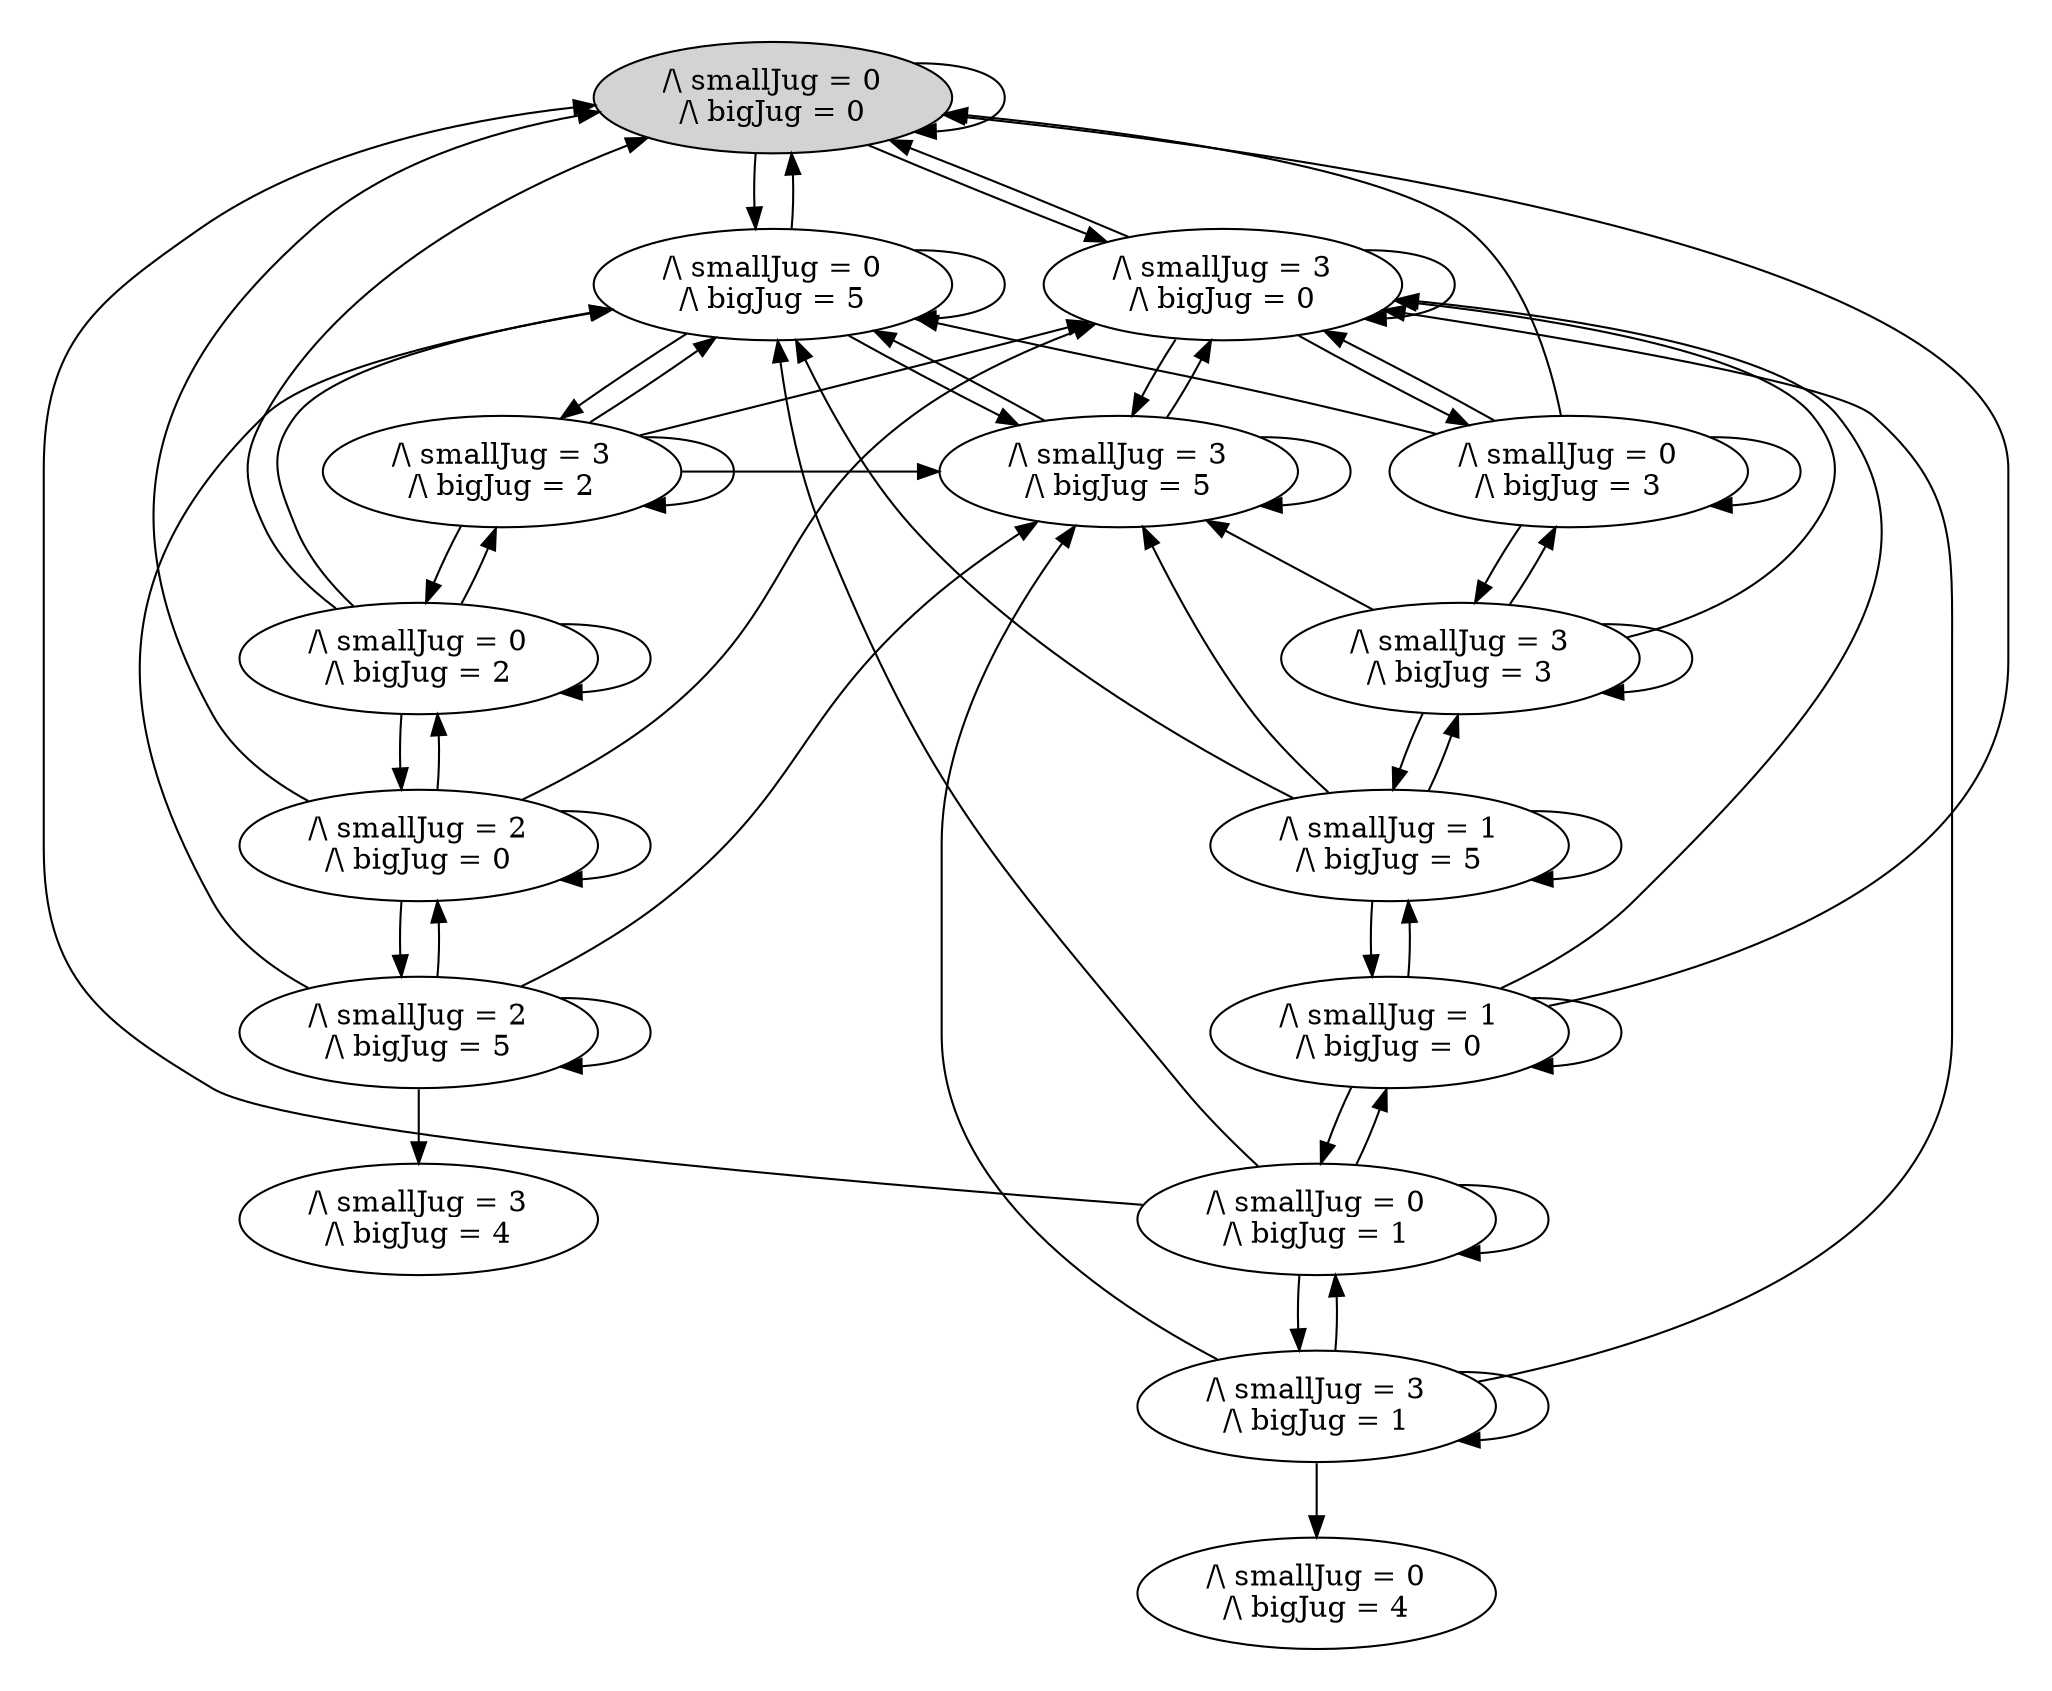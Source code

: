 strict digraph DiskGraph {
nodesep=0.35;
subgraph cluster_graph {
color="white";
-2412768599982926079 [label="/\\ smallJug = 0\n/\\ bigJug = 0",style = filled]
-2412768599982926079 -> -6446208845393704221 [label="",color="black",fontcolor="black"];
-6446208845393704221 [label="/\\ smallJug = 3\n/\\ bigJug = 0"];
-2412768599982926079 -> 7818245378641547086 [label="",color="black",fontcolor="black"];
7818245378641547086 [label="/\\ smallJug = 0\n/\\ bigJug = 5"];
-6446208845393704221 -> -6446208845393704221 [label="",color="black",fontcolor="black"];
-2412768599982926079 -> -2412768599982926079 [label="",color="black",fontcolor="black"];
-6446208845393704221 -> 1473121518251283116 [label="",color="black",fontcolor="black"];
1473121518251283116 [label="/\\ smallJug = 3\n/\\ bigJug = 5"];
7818245378641547086 -> 1473121518251283116 [label="",color="black",fontcolor="black"];
-2412768599982926079 -> -2412768599982926079 [label="",color="black",fontcolor="black"];
7818245378641547086 -> 7818245378641547086 [label="",color="black",fontcolor="black"];
1473121518251283116 -> 1473121518251283116 [label="",color="black",fontcolor="black"];
1473121518251283116 -> 1473121518251283116 [label="",color="black",fontcolor="black"];
7818245378641547086 -> 7818245378641547086 [label="",color="black",fontcolor="black"];
-6446208845393704221 -> -2412768599982926079 [label="",color="black",fontcolor="black"];
-6446208845393704221 -> -6446208845393704221 [label="",color="black",fontcolor="black"];
7818245378641547086 -> -2412768599982926079 [label="",color="black",fontcolor="black"];
1473121518251283116 -> 7818245378641547086 [label="",color="black",fontcolor="black"];
1473121518251283116 -> -6446208845393704221 [label="",color="black",fontcolor="black"];
-6446208845393704221 -> 6269325816718517775 [label="",color="black",fontcolor="black"];
6269325816718517775 [label="/\\ smallJug = 0\n/\\ bigJug = 3"];
-2412768599982926079 -> -2412768599982926079 [label="",color="black",fontcolor="black"];
7818245378641547086 -> 7818245378641547086 [label="",color="black",fontcolor="black"];
6269325816718517775 -> 3391058879821364205 [label="",color="black",fontcolor="black"];
3391058879821364205 [label="/\\ smallJug = 3\n/\\ bigJug = 3"];
1473121518251283116 -> 1473121518251283116 [label="",color="black",fontcolor="black"];
-6446208845393704221 -> -6446208845393704221 [label="",color="black",fontcolor="black"];
6269325816718517775 -> 7818245378641547086 [label="",color="black",fontcolor="black"];
1473121518251283116 -> 1473121518251283116 [label="",color="black",fontcolor="black"];
6269325816718517775 -> 6269325816718517775 [label="",color="black",fontcolor="black"];
7818245378641547086 -> -5737631190945321508 [label="",color="black",fontcolor="black"];
-5737631190945321508 [label="/\\ smallJug = 3\n/\\ bigJug = 2"];
-2412768599982926079 -> -2412768599982926079 [label="",color="black",fontcolor="black"];
6269325816718517775 -> -2412768599982926079 [label="",color="black",fontcolor="black"];
3391058879821364205 -> 3391058879821364205 [label="",color="black",fontcolor="black"];
-5737631190945321508 -> -5737631190945321508 [label="",color="black",fontcolor="black"];
6269325816718517775 -> 6269325816718517775 [label="",color="black",fontcolor="black"];
3391058879821364205 -> 1473121518251283116 [label="",color="black",fontcolor="black"];
-5737631190945321508 -> 1473121518251283116 [label="",color="black",fontcolor="black"];
3391058879821364205 -> 6269325816718517775 [label="",color="black",fontcolor="black"];
-5737631190945321508 -> -4012216489504509890 [label="",color="black",fontcolor="black"];
-4012216489504509890 [label="/\\ smallJug = 0\n/\\ bigJug = 2"];
3391058879821364205 -> -6446208845393704221 [label="",color="black",fontcolor="black"];
6269325816718517775 -> -6446208845393704221 [label="",color="black",fontcolor="black"];
-5737631190945321508 -> -6446208845393704221 [label="",color="black",fontcolor="black"];
-4012216489504509890 -> -5737631190945321508 [label="",color="black",fontcolor="black"];
3391058879821364205 -> 4934296782030930960 [label="",color="black",fontcolor="black"];
4934296782030930960 [label="/\\ smallJug = 1\n/\\ bigJug = 5"];
-5737631190945321508 -> 7818245378641547086 [label="",color="black",fontcolor="black"];
-4012216489504509890 -> 7818245378641547086 [label="",color="black",fontcolor="black"];
3391058879821364205 -> 3391058879821364205 [label="",color="black",fontcolor="black"];
-4012216489504509890 -> -4012216489504509890 [label="",color="black",fontcolor="black"];
-4012216489504509890 -> -2412768599982926079 [label="",color="black",fontcolor="black"];
-5737631190945321508 -> -5737631190945321508 [label="",color="black",fontcolor="black"];
4934296782030930960 -> 1473121518251283116 [label="",color="black",fontcolor="black"];
-4012216489504509890 -> -4012216489504509890 [label="",color="black",fontcolor="black"];
4934296782030930960 -> 4934296782030930960 [label="",color="black",fontcolor="black"];
-4012216489504509890 -> -8174122052939578947 [label="",color="black",fontcolor="black"];
-8174122052939578947 [label="/\\ smallJug = 2\n/\\ bigJug = 0"];
4934296782030930960 -> 7818245378641547086 [label="",color="black",fontcolor="black"];
-8174122052939578947 -> -6446208845393704221 [label="",color="black",fontcolor="black"];
4934296782030930960 -> -684046016822420385 [label="",color="black",fontcolor="black"];
-684046016822420385 [label="/\\ smallJug = 1\n/\\ bigJug = 0"];
-8174122052939578947 -> 4356190642763749874 [label="",color="black",fontcolor="black"];
4356190642763749874 [label="/\\ smallJug = 2\n/\\ bigJug = 5"];
4934296782030930960 -> 4934296782030930960 [label="",color="black",fontcolor="black"];
4356190642763749874 -> 1473121518251283116 [label="",color="black",fontcolor="black"];
4934296782030930960 -> 3391058879821364205 [label="",color="black",fontcolor="black"];
-684046016822420385 -> -6446208845393704221 [label="",color="black",fontcolor="black"];
-684046016822420385 -> 4934296782030930960 [label="",color="black",fontcolor="black"];
-684046016822420385 -> -2412768599982926079 [label="",color="black",fontcolor="black"];
-684046016822420385 -> -684046016822420385 [label="",color="black",fontcolor="black"];
4356190642763749874 -> 4356190642763749874 [label="",color="black",fontcolor="black"];
-684046016822420385 -> 4743626849163280688 [label="",color="black",fontcolor="black"];
4743626849163280688 [label="/\\ smallJug = 0\n/\\ bigJug = 1"];
-8174122052939578947 -> -2412768599982926079 [label="",color="black",fontcolor="black"];
-8174122052939578947 -> -8174122052939578947 [label="",color="black",fontcolor="black"];
4356190642763749874 -> 7818245378641547086 [label="",color="black",fontcolor="black"];
-8174122052939578947 -> -4012216489504509890 [label="",color="black",fontcolor="black"];
4743626849163280688 -> 4168881848291482834 [label="",color="black",fontcolor="black"];
4168881848291482834 [label="/\\ smallJug = 3\n/\\ bigJug = 1"];
-684046016822420385 -> -684046016822420385 [label="",color="black",fontcolor="black"];
4743626849163280688 -> 7818245378641547086 [label="",color="black",fontcolor="black"];
-8174122052939578947 -> -8174122052939578947 [label="",color="black",fontcolor="black"];
4356190642763749874 -> -8174122052939578947 [label="",color="black",fontcolor="black"];
4743626849163280688 -> 4743626849163280688 [label="",color="black",fontcolor="black"];
4743626849163280688 -> -2412768599982926079 [label="",color="black",fontcolor="black"];
4168881848291482834 -> 4168881848291482834 [label="",color="black",fontcolor="black"];
4743626849163280688 -> 4743626849163280688 [label="",color="black",fontcolor="black"];
4356190642763749874 -> 4356190642763749874 [label="",color="black",fontcolor="black"];
4743626849163280688 -> -684046016822420385 [label="",color="black",fontcolor="black"];
4168881848291482834 -> 1473121518251283116 [label="",color="black",fontcolor="black"];
4168881848291482834 -> 4743626849163280688 [label="",color="black",fontcolor="black"];
4168881848291482834 -> -6446208845393704221 [label="",color="black",fontcolor="black"];
4356190642763749874 -> -8421391596268485475 [label="",color="black",fontcolor="black"];
-8421391596268485475 [label="/\\ smallJug = 3\n/\\ bigJug = 4"];
4168881848291482834 -> -923417699476055681 [label="",color="black",fontcolor="black"];
-923417699476055681 [label="/\\ smallJug = 0\n/\\ bigJug = 4"];
{rank = same; -2412768599982926079;}
{rank = same; 7818245378641547086;-6446208845393704221;}
{rank = same; 1473121518251283116;6269325816718517775;-5737631190945321508;}
{rank = same; 3391058879821364205;-4012216489504509890;}
{rank = same; 4934296782030930960;-8174122052939578947;}
{rank = same; 4356190642763749874;-684046016822420385;}
{rank = same; 4743626849163280688;}
{rank = same; 4168881848291482834;}
}
}